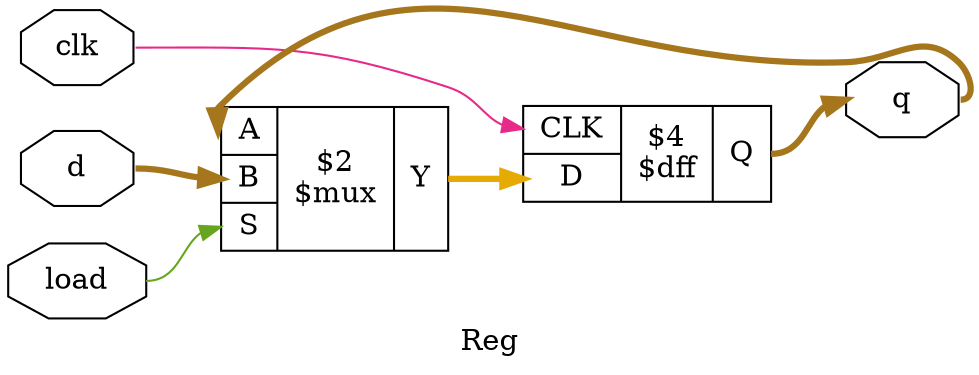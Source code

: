 digraph "Reg" {
label="Reg";
rankdir="LR";
remincross=true;
n2 [ shape=octagon, label="clk", color="black", fontcolor="black" ];
n3 [ shape=octagon, label="d", color="black", fontcolor="black" ];
n4 [ shape=octagon, label="load", color="black", fontcolor="black" ];
n5 [ shape=octagon, label="q", color="black", fontcolor="black" ];
{ rank="source"; n2; n3; n4;}
{ rank="sink"; n5;}
c9 [ shape=record, label="{{<p6> CLK|<p7> D}|$4\n$dff|{<p8> Q}}" ];
c14 [ shape=record, label="{{<p10> A|<p11> B|<p12> S}|$2\n$mux|{<p13> Y}}" ];
c14:p13:e -> c9:p7:w [colorscheme="dark28", color="6", fontcolor="6", style="setlinewidth(3)", label=""];
n2:e -> c9:p6:w [colorscheme="dark28", color="4", fontcolor="4", label=""];
n3:e -> c14:p11:w [colorscheme="dark28", color="7", fontcolor="7", style="setlinewidth(3)", label=""];
n4:e -> c14:p12:w [colorscheme="dark28", color="5", fontcolor="5", label=""];
c9:p8:e -> n5:w [colorscheme="dark28", color="7", fontcolor="7", style="setlinewidth(3)", label=""];
n5:e -> c14:p10:w [colorscheme="dark28", color="7", fontcolor="7", style="setlinewidth(3)", label=""];
}
